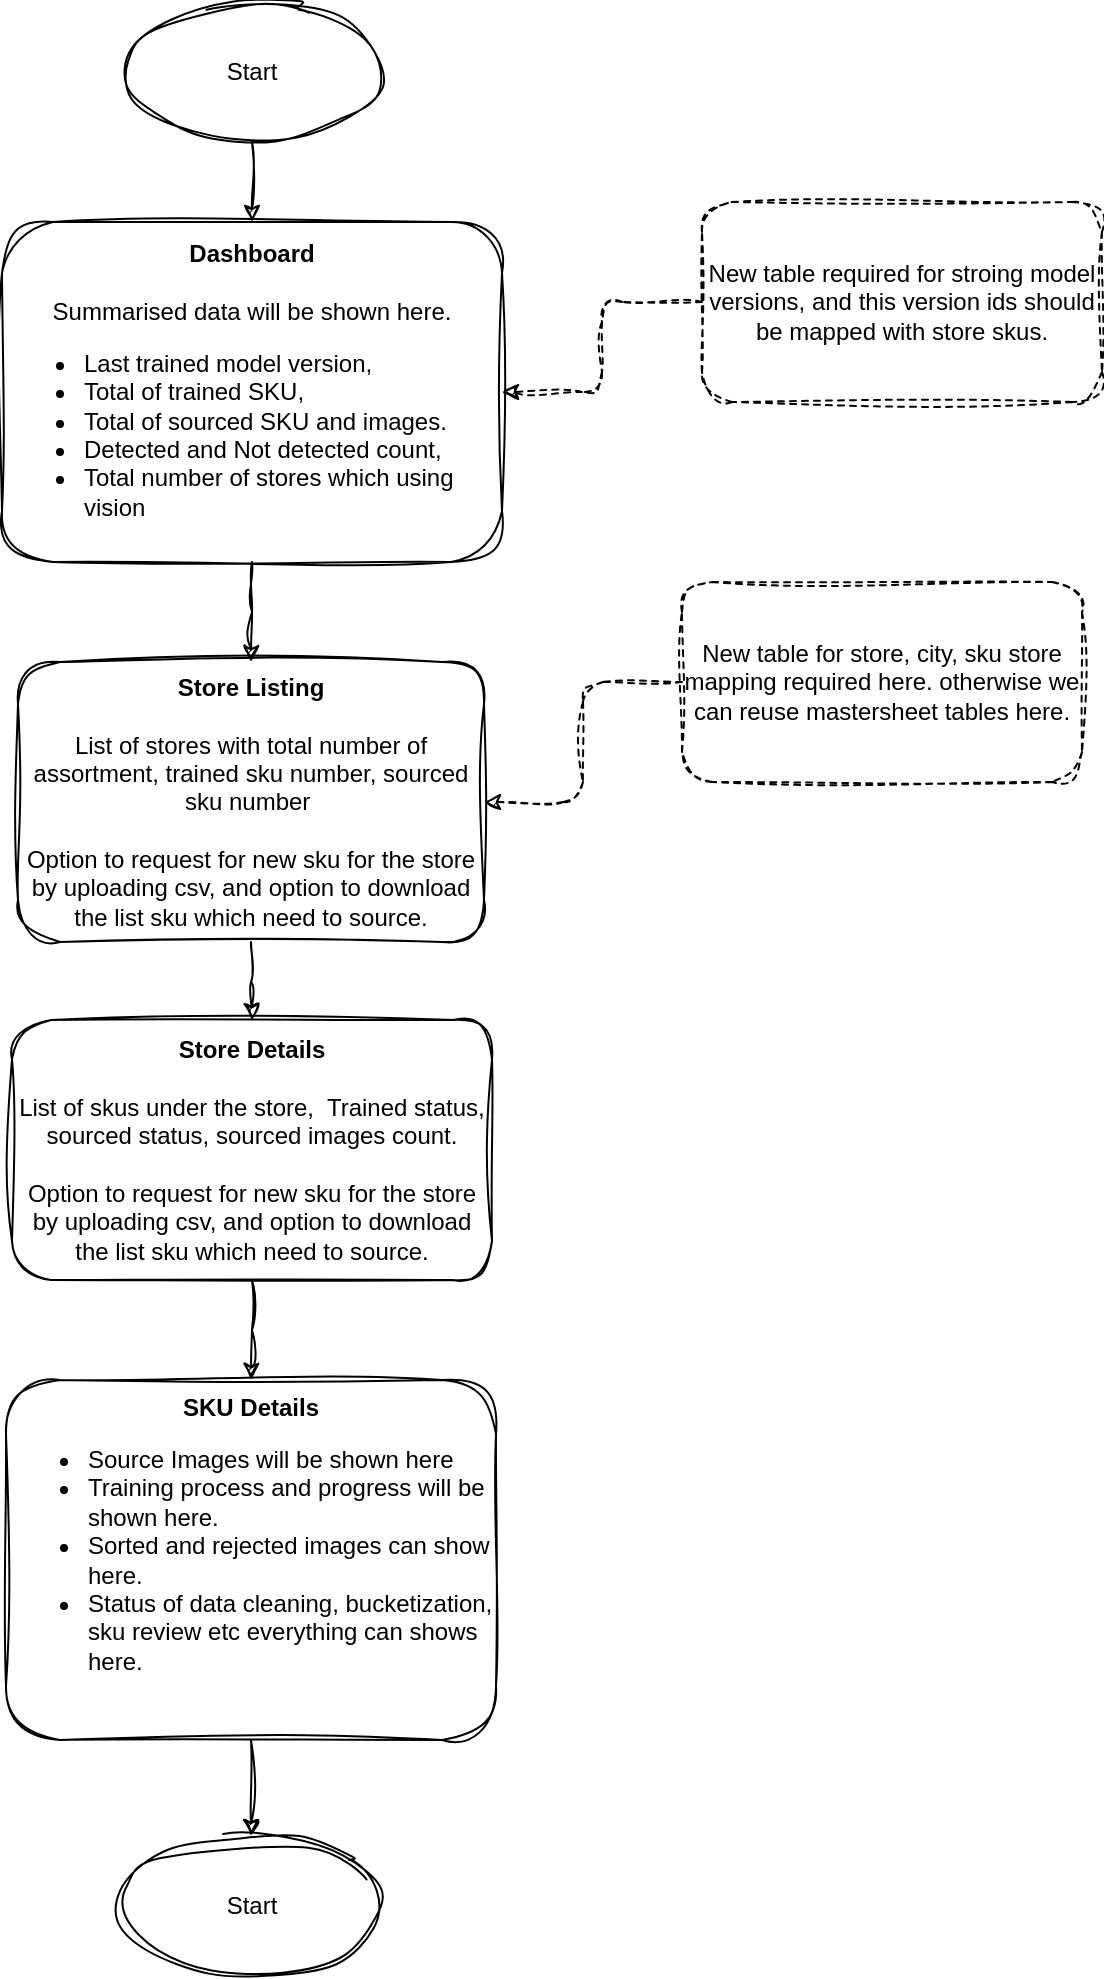 <mxfile version="24.0.4" type="github">
  <diagram name="Page-1" id="vmxqucWGRHVJAcCM3PUT">
    <mxGraphModel dx="1642" dy="932" grid="1" gridSize="10" guides="1" tooltips="1" connect="1" arrows="1" fold="1" page="1" pageScale="1" pageWidth="827" pageHeight="1169" math="0" shadow="0">
      <root>
        <mxCell id="0" />
        <mxCell id="1" parent="0" />
        <mxCell id="vORDeZxFz1jC5OVi5Ggl-19" style="edgeStyle=orthogonalEdgeStyle;rounded=0;orthogonalLoop=1;jettySize=auto;html=1;exitX=0.5;exitY=1;exitDx=0;exitDy=0;entryX=0.5;entryY=0;entryDx=0;entryDy=0;sketch=1;curveFitting=1;jiggle=2;flowAnimation=1;" edge="1" parent="1" source="vORDeZxFz1jC5OVi5Ggl-2" target="vORDeZxFz1jC5OVi5Ggl-15">
          <mxGeometry relative="1" as="geometry" />
        </mxCell>
        <mxCell id="vORDeZxFz1jC5OVi5Ggl-2" value="Start" style="ellipse;whiteSpace=wrap;html=1;sketch=1;curveFitting=1;jiggle=2;fillColor=none;" vertex="1" parent="1">
          <mxGeometry x="120" y="105" width="130" height="70" as="geometry" />
        </mxCell>
        <mxCell id="vORDeZxFz1jC5OVi5Ggl-7" value="" style="edgeStyle=orthogonalEdgeStyle;rounded=0;orthogonalLoop=1;jettySize=auto;html=1;sketch=1;curveFitting=1;jiggle=2;flowAnimation=1;" edge="1" parent="1" source="vORDeZxFz1jC5OVi5Ggl-3" target="vORDeZxFz1jC5OVi5Ggl-6">
          <mxGeometry relative="1" as="geometry" />
        </mxCell>
        <mxCell id="vORDeZxFz1jC5OVi5Ggl-3" value="&lt;b&gt;Store Listing&lt;/b&gt;&lt;div&gt;&lt;b&gt;&lt;br&gt;&lt;/b&gt;&lt;/div&gt;&lt;div&gt;List of stores with total number of assortment, trained sku number, sourced sku number&amp;nbsp;&lt;/div&gt;&lt;div&gt;&lt;br&gt;&lt;/div&gt;&lt;div&gt;Option to request for new sku for the store by uploading csv, and option to download the list sku which need to source.&lt;br&gt;&lt;/div&gt;" style="whiteSpace=wrap;html=1;rounded=1;sketch=1;curveFitting=1;jiggle=2;fillColor=none;" vertex="1" parent="1">
          <mxGeometry x="68" y="435" width="233" height="140" as="geometry" />
        </mxCell>
        <mxCell id="vORDeZxFz1jC5OVi5Ggl-9" value="" style="edgeStyle=orthogonalEdgeStyle;rounded=0;orthogonalLoop=1;jettySize=auto;html=1;sketch=1;curveFitting=1;jiggle=2;flowAnimation=1;" edge="1" parent="1" source="vORDeZxFz1jC5OVi5Ggl-6" target="vORDeZxFz1jC5OVi5Ggl-8">
          <mxGeometry relative="1" as="geometry" />
        </mxCell>
        <mxCell id="vORDeZxFz1jC5OVi5Ggl-6" value="&lt;b&gt;Store Details&lt;/b&gt;&lt;div&gt;&lt;b&gt;&lt;br&gt;&lt;/b&gt;&lt;/div&gt;&lt;div&gt;List of skus under the store,&amp;nbsp; Trained status, sourced status, sourced images count.&lt;/div&gt;&lt;div&gt;&lt;br&gt;&lt;/div&gt;&lt;div&gt;Option to request for new sku for the store by uploading csv, and option to download the list sku which need to source.&lt;br&gt;&lt;/div&gt;" style="whiteSpace=wrap;html=1;rounded=1;sketch=1;curveFitting=1;jiggle=2;fillColor=none;" vertex="1" parent="1">
          <mxGeometry x="65" y="614" width="240" height="130" as="geometry" />
        </mxCell>
        <mxCell id="vORDeZxFz1jC5OVi5Ggl-23" value="" style="edgeStyle=orthogonalEdgeStyle;rounded=0;orthogonalLoop=1;jettySize=auto;html=1;sketch=1;curveFitting=1;jiggle=2;" edge="1" parent="1" source="vORDeZxFz1jC5OVi5Ggl-8" target="vORDeZxFz1jC5OVi5Ggl-22">
          <mxGeometry relative="1" as="geometry" />
        </mxCell>
        <mxCell id="vORDeZxFz1jC5OVi5Ggl-8" value="&lt;b&gt;SKU Details&lt;/b&gt;&lt;div&gt;&lt;ul&gt;&lt;li style=&quot;text-align: left;&quot;&gt;&lt;span style=&quot;background-color: initial;&quot;&gt;Source Images will be shown here&lt;/span&gt;&lt;/li&gt;&lt;li style=&quot;text-align: left;&quot;&gt;Training process and progress will be shown here.&lt;/li&gt;&lt;li style=&quot;text-align: left;&quot;&gt;Sorted and rejected images can show here.&lt;/li&gt;&lt;li style=&quot;text-align: left;&quot;&gt;Status of data cleaning, bucketization, sku review etc everything can shows here.&lt;/li&gt;&lt;/ul&gt;&lt;/div&gt;&lt;div&gt;&lt;br&gt;&lt;/div&gt;" style="whiteSpace=wrap;html=1;rounded=1;sketch=1;curveFitting=1;jiggle=2;fillColor=none;" vertex="1" parent="1">
          <mxGeometry x="62" y="794" width="245" height="180" as="geometry" />
        </mxCell>
        <mxCell id="vORDeZxFz1jC5OVi5Ggl-16" value="" style="edgeStyle=orthogonalEdgeStyle;rounded=0;orthogonalLoop=1;jettySize=auto;html=1;sketch=1;curveFitting=1;jiggle=2;flowAnimation=1;" edge="1" parent="1" source="vORDeZxFz1jC5OVi5Ggl-15" target="vORDeZxFz1jC5OVi5Ggl-3">
          <mxGeometry relative="1" as="geometry" />
        </mxCell>
        <mxCell id="vORDeZxFz1jC5OVi5Ggl-15" value="&lt;b&gt;Dashboard&lt;/b&gt;&lt;div&gt;&lt;b&gt;&lt;br&gt;&lt;/b&gt;&lt;div&gt;Summarised data will be shown here.&lt;/div&gt;&lt;div&gt;&lt;ul&gt;&lt;li style=&quot;text-align: left;&quot;&gt;Last trained model version,&amp;nbsp;&lt;/li&gt;&lt;li style=&quot;text-align: left;&quot;&gt;Total of trained SKU,&amp;nbsp;&lt;/li&gt;&lt;li style=&quot;text-align: left;&quot;&gt;Total of sourced SKU and images.&lt;/li&gt;&lt;li style=&quot;text-align: left;&quot;&gt;Detected and Not detected count,&lt;/li&gt;&lt;li style=&quot;text-align: left;&quot;&gt;Total number of stores which using vision&lt;/li&gt;&lt;/ul&gt;&lt;/div&gt;&lt;/div&gt;" style="whiteSpace=wrap;html=1;rounded=1;fillColor=none;strokeColor=default;sketch=1;curveFitting=1;jiggle=2;" vertex="1" parent="1">
          <mxGeometry x="60" y="215" width="250" height="170" as="geometry" />
        </mxCell>
        <mxCell id="vORDeZxFz1jC5OVi5Ggl-28" style="edgeStyle=orthogonalEdgeStyle;rounded=1;orthogonalLoop=1;jettySize=auto;html=1;exitX=0;exitY=0.5;exitDx=0;exitDy=0;entryX=1;entryY=0.5;entryDx=0;entryDy=0;curved=0;sketch=1;curveFitting=1;jiggle=2;dashed=1;" edge="1" parent="1" source="vORDeZxFz1jC5OVi5Ggl-20" target="vORDeZxFz1jC5OVi5Ggl-3">
          <mxGeometry relative="1" as="geometry" />
        </mxCell>
        <mxCell id="vORDeZxFz1jC5OVi5Ggl-20" value="New table for store, city, sku store mapping required here. otherwise we can reuse mastersheet tables here." style="rounded=1;whiteSpace=wrap;html=1;sketch=1;curveFitting=1;jiggle=2;fillColor=none;dashed=1;" vertex="1" parent="1">
          <mxGeometry x="400" y="395" width="200" height="100" as="geometry" />
        </mxCell>
        <mxCell id="vORDeZxFz1jC5OVi5Ggl-22" value="Start" style="ellipse;whiteSpace=wrap;html=1;sketch=1;curveFitting=1;jiggle=2;fillColor=none;" vertex="1" parent="1">
          <mxGeometry x="119.5" y="1022" width="130" height="70" as="geometry" />
        </mxCell>
        <mxCell id="vORDeZxFz1jC5OVi5Ggl-27" style="edgeStyle=orthogonalEdgeStyle;rounded=1;orthogonalLoop=1;jettySize=auto;html=1;exitX=0;exitY=0.5;exitDx=0;exitDy=0;entryX=1;entryY=0.5;entryDx=0;entryDy=0;dashed=1;sketch=1;curveFitting=1;jiggle=2;curved=0;" edge="1" parent="1" source="vORDeZxFz1jC5OVi5Ggl-26" target="vORDeZxFz1jC5OVi5Ggl-15">
          <mxGeometry relative="1" as="geometry" />
        </mxCell>
        <mxCell id="vORDeZxFz1jC5OVi5Ggl-26" value="New table required for stroing model versions, and this version ids should be mapped with store skus." style="rounded=1;whiteSpace=wrap;html=1;sketch=1;curveFitting=1;jiggle=2;fillColor=none;dashed=1;" vertex="1" parent="1">
          <mxGeometry x="410" y="205" width="200" height="100" as="geometry" />
        </mxCell>
      </root>
    </mxGraphModel>
  </diagram>
</mxfile>
